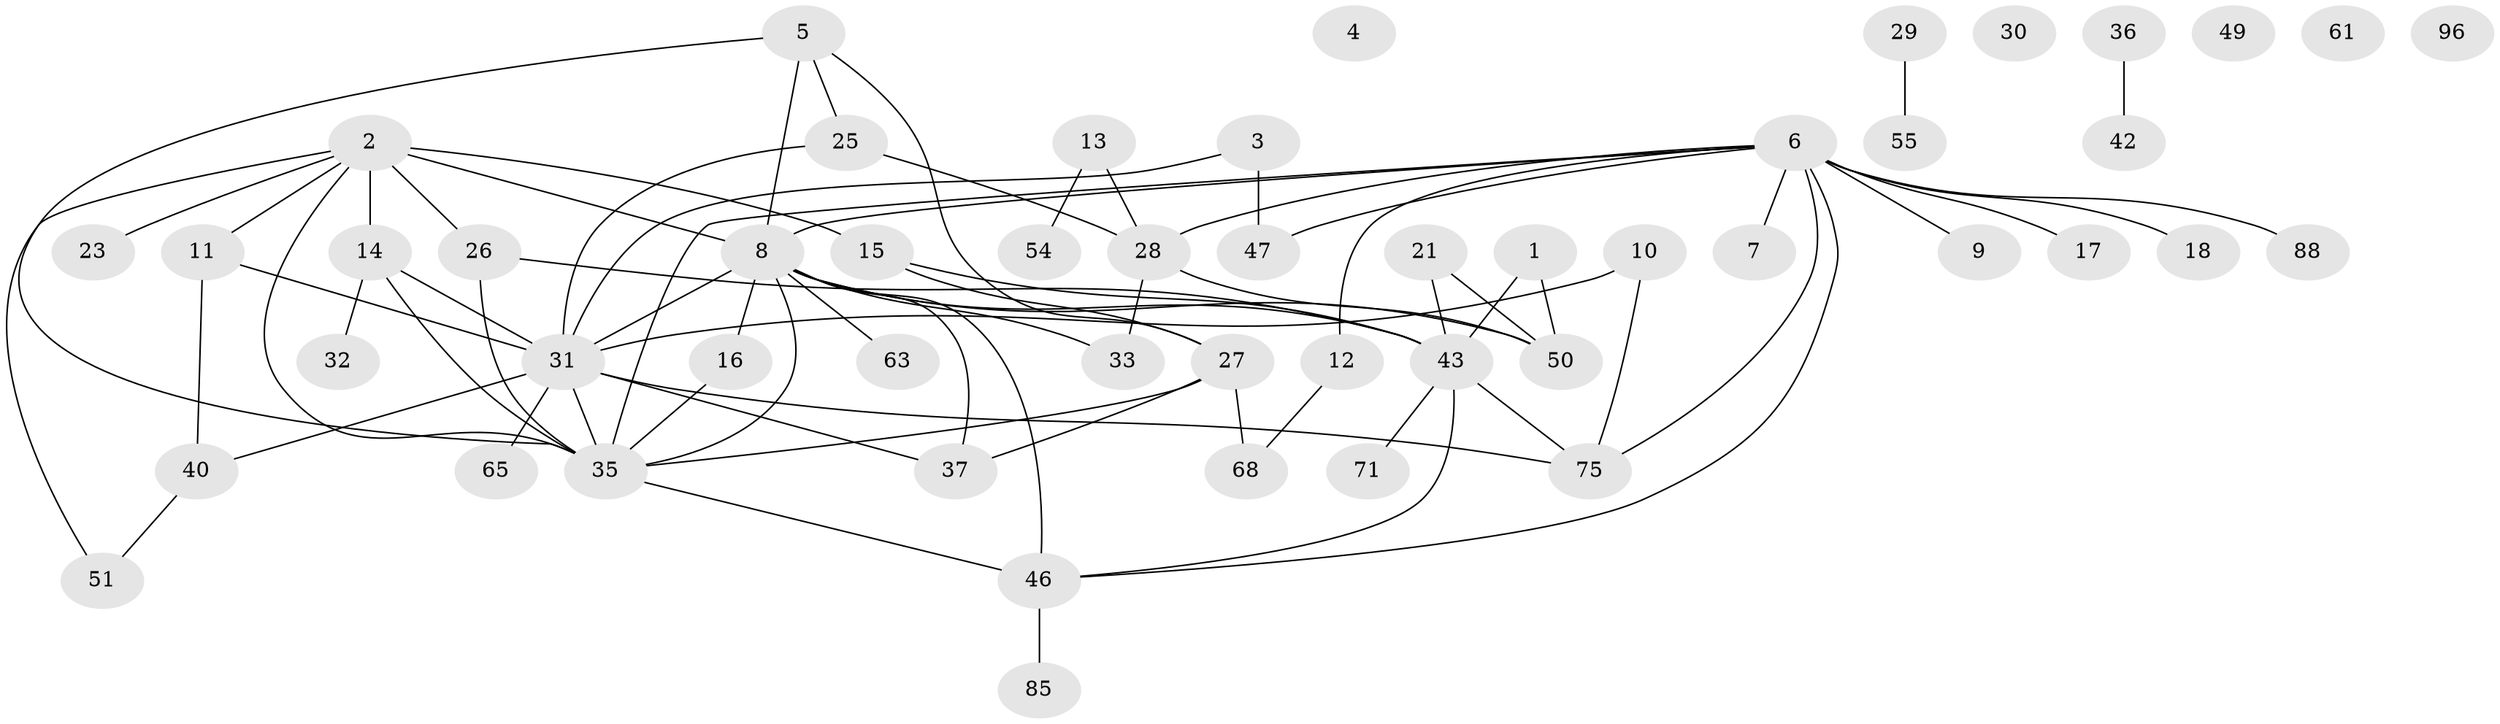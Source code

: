 // original degree distribution, {2: 0.3300970873786408, 3: 0.17475728155339806, 5: 0.05825242718446602, 1: 0.23300970873786409, 6: 0.009708737864077669, 4: 0.10679611650485436, 0: 0.038834951456310676, 7: 0.038834951456310676, 8: 0.009708737864077669}
// Generated by graph-tools (version 1.1) at 2025/13/03/09/25 04:13:03]
// undirected, 51 vertices, 74 edges
graph export_dot {
graph [start="1"]
  node [color=gray90,style=filled];
  1;
  2 [super="+59+60+74"];
  3 [super="+73+19"];
  4 [super="+79+62"];
  5 [super="+24"];
  6 [super="+56+86"];
  7;
  8 [super="+64+52"];
  9 [super="+69"];
  10 [super="+70"];
  11;
  12;
  13;
  14 [super="+92+38+20+76"];
  15;
  16 [super="+87"];
  17;
  18 [super="+45"];
  21;
  23;
  25 [super="+67"];
  26 [super="+99"];
  27 [super="+41+90"];
  28 [super="+48"];
  29;
  30;
  31 [super="+53+39+98"];
  32;
  33;
  35 [super="+78+44"];
  36;
  37;
  40;
  42;
  43 [super="+84+66"];
  46 [super="+80"];
  47;
  49;
  50 [super="+72"];
  51;
  54 [super="+81"];
  55;
  61;
  63;
  65;
  68;
  71;
  75;
  85;
  88;
  96;
  1 -- 50;
  1 -- 43;
  2 -- 11;
  2 -- 15;
  2 -- 51;
  2 -- 23;
  2 -- 26;
  2 -- 8;
  2 -- 14 [weight=2];
  2 -- 35;
  3 -- 47;
  3 -- 31;
  5 -- 8;
  5 -- 25;
  5 -- 35;
  5 -- 27;
  6 -- 17;
  6 -- 75;
  6 -- 12;
  6 -- 46;
  6 -- 47;
  6 -- 88;
  6 -- 28;
  6 -- 9;
  6 -- 8;
  6 -- 18;
  6 -- 35;
  6 -- 7;
  8 -- 16;
  8 -- 43;
  8 -- 31 [weight=2];
  8 -- 33;
  8 -- 37;
  8 -- 50;
  8 -- 63;
  8 -- 35;
  8 -- 46 [weight=2];
  10 -- 75;
  10 -- 31;
  11 -- 40;
  11 -- 31;
  12 -- 68;
  13 -- 54;
  13 -- 28;
  14 -- 31;
  14 -- 32;
  14 -- 35;
  15 -- 27;
  15 -- 43;
  16 -- 35;
  21 -- 50;
  21 -- 43;
  25 -- 28;
  25 -- 31;
  26 -- 43;
  26 -- 35;
  27 -- 68;
  27 -- 35;
  27 -- 37;
  28 -- 33;
  28 -- 50;
  29 -- 55;
  31 -- 37;
  31 -- 40;
  31 -- 75;
  31 -- 65;
  31 -- 35 [weight=2];
  35 -- 46;
  36 -- 42;
  40 -- 51;
  43 -- 71;
  43 -- 75;
  43 -- 46;
  46 -- 85;
}
